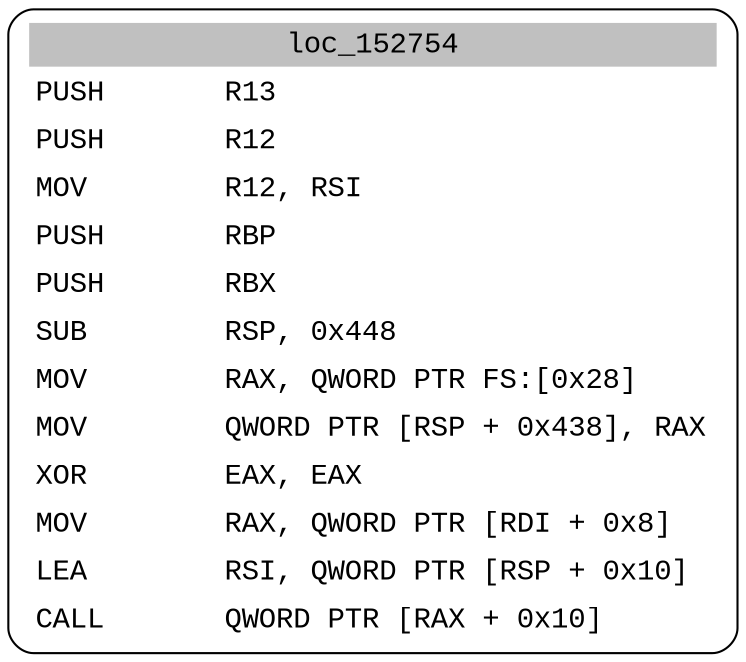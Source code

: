digraph asm_graph {
1941 [
shape="Mrecord" fontname="Courier New"label =<<table border="0" cellborder="0" cellpadding="3"><tr><td align="center" colspan="2" bgcolor="grey">loc_152754</td></tr><tr><td align="left">PUSH       R13</td></tr><tr><td align="left">PUSH       R12</td></tr><tr><td align="left">MOV        R12, RSI</td></tr><tr><td align="left">PUSH       RBP</td></tr><tr><td align="left">PUSH       RBX</td></tr><tr><td align="left">SUB        RSP, 0x448</td></tr><tr><td align="left">MOV        RAX, QWORD PTR FS:[0x28]</td></tr><tr><td align="left">MOV        QWORD PTR [RSP + 0x438], RAX</td></tr><tr><td align="left">XOR        EAX, EAX</td></tr><tr><td align="left">MOV        RAX, QWORD PTR [RDI + 0x8]</td></tr><tr><td align="left">LEA        RSI, QWORD PTR [RSP + 0x10]</td></tr><tr><td align="left">CALL       QWORD PTR [RAX + 0x10]</td></tr></table>> ];
}